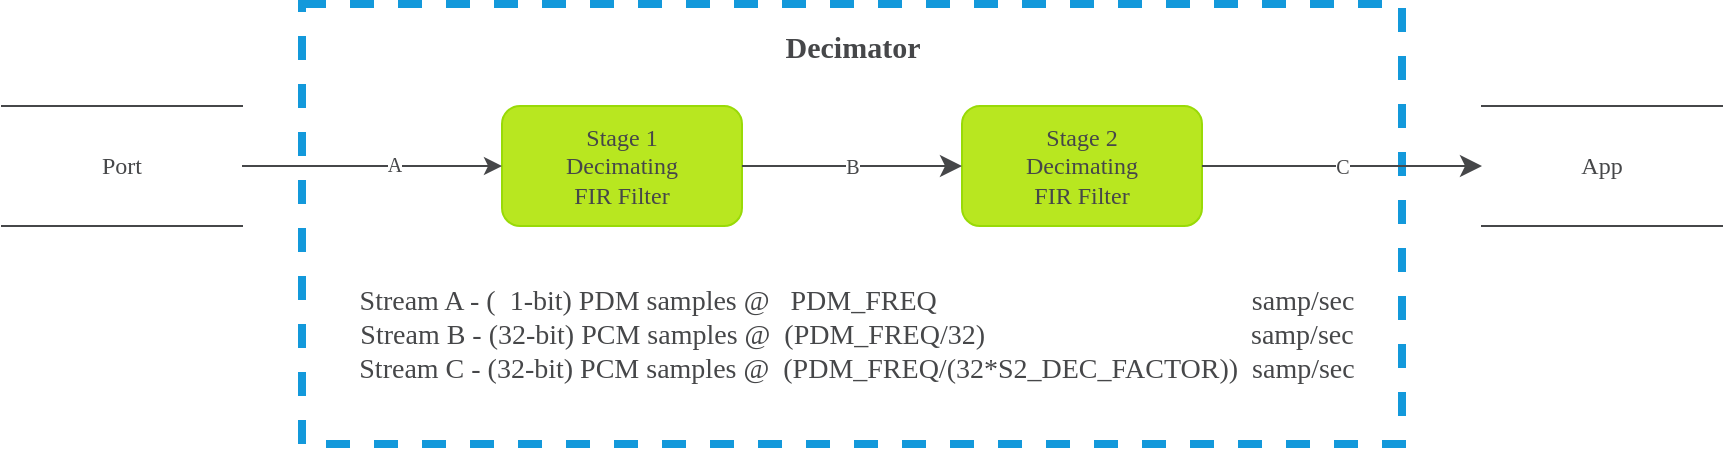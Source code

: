 <mxfile version="20.8.16" type="device"><diagram name="Page-1" id="5d7acffa-a066-3a61-03fe-96351882024d"><mxGraphModel dx="989" dy="581" grid="1" gridSize="10" guides="1" tooltips="1" connect="1" arrows="1" fold="1" page="1" pageScale="1" pageWidth="1100" pageHeight="850" background="#ffffff" math="0" shadow="0"><root><mxCell id="0"/><mxCell id="1" parent="0"/><mxCell id="41cEoVDqPym9zxKj4EL4-4" value="" style="rounded=0;whiteSpace=wrap;html=1;strokeColor=#1399DB;fontFamily=Arial Nova Light;fontColor=#464749;fillColor=none;strokeWidth=4;glass=0;align=center;dashed=1;" vertex="1" parent="1"><mxGeometry x="220" y="59" width="550" height="220" as="geometry"/></mxCell><mxCell id="41cEoVDqPym9zxKj4EL4-2" value="Stage 1&lt;br&gt;Decimating&lt;br&gt;FIR Filter" style="rounded=1;whiteSpace=wrap;html=1;strokeColor=#99DA07;fontFamily=Arial Nova Light;fontColor=#464749;fillColor=#B8E720;" vertex="1" parent="1"><mxGeometry x="320" y="110" width="120" height="60" as="geometry"/></mxCell><mxCell id="41cEoVDqPym9zxKj4EL4-3" value="Port" style="shape=partialRectangle;whiteSpace=wrap;html=1;left=0;right=0;fillColor=none;strokeColor=#464749;fontFamily=Arial Nova Light;fontColor=#464749;" vertex="1" parent="1"><mxGeometry x="70" y="110" width="120" height="60" as="geometry"/></mxCell><mxCell id="41cEoVDqPym9zxKj4EL4-6" value="Decimator" style="text;strokeColor=none;fillColor=none;html=1;fontSize=15;fontStyle=1;verticalAlign=middle;align=center;fontFamily=Arial Nova Light;fontColor=#464749;" vertex="1" parent="1"><mxGeometry x="445" y="60" width="100" height="40" as="geometry"/></mxCell><mxCell id="41cEoVDqPym9zxKj4EL4-7" value="Stage 2&lt;br style=&quot;border-color: var(--border-color);&quot;&gt;Decimating&lt;br style=&quot;border-color: var(--border-color);&quot;&gt;FIR Filter" style="rounded=1;whiteSpace=wrap;html=1;strokeColor=#99DA07;fontFamily=Arial Nova Light;fontColor=#464749;fillColor=#B8E720;" vertex="1" parent="1"><mxGeometry x="550" y="110" width="120" height="60" as="geometry"/></mxCell><mxCell id="41cEoVDqPym9zxKj4EL4-12" value="" style="edgeStyle=none;html=1;strokeColor=#464749;fontFamily=Arial Nova Light;fontSize=15;fontColor=#464749;fillColor=#D1D3D4;exitX=1;exitY=0.5;exitDx=0;exitDy=0;labelPosition=center;verticalLabelPosition=middle;align=center;verticalAlign=middle;" edge="1" parent="1" source="41cEoVDqPym9zxKj4EL4-3" target="41cEoVDqPym9zxKj4EL4-2"><mxGeometry relative="1" as="geometry"><mxPoint x="260.0" y="139.659" as="sourcePoint"/><mxPoint x="326.56" y="140.29" as="targetPoint"/><Array as="points"/></mxGeometry></mxCell><mxCell id="41cEoVDqPym9zxKj4EL4-13" value="A" style="edgeLabel;html=1;align=center;verticalAlign=middle;resizable=0;points=[];fontSize=10;fontFamily=Arial Nova Light;fontColor=#464749;" vertex="1" connectable="0" parent="41cEoVDqPym9zxKj4EL4-12"><mxGeometry x="0.159" y="1" relative="1" as="geometry"><mxPoint as="offset"/></mxGeometry></mxCell><mxCell id="41cEoVDqPym9zxKj4EL4-19" value="B" style="edgeStyle=elbowEdgeStyle;elbow=horizontal;endArrow=classic;html=1;curved=0;rounded=0;endSize=8;startSize=8;strokeColor=#464749;fontFamily=Arial Nova Light;fontSize=10;fontColor=#464749;fillColor=#FFFFFF;exitX=1;exitY=0.5;exitDx=0;exitDy=0;entryX=0;entryY=0.5;entryDx=0;entryDy=0;" edge="1" parent="1" source="41cEoVDqPym9zxKj4EL4-2" target="41cEoVDqPym9zxKj4EL4-7"><mxGeometry width="50" height="50" relative="1" as="geometry"><mxPoint x="540" y="140" as="sourcePoint"/><mxPoint x="590" y="90" as="targetPoint"/><Array as="points"><mxPoint x="460" y="150"/></Array></mxGeometry></mxCell><mxCell id="41cEoVDqPym9zxKj4EL4-23" value="App" style="shape=partialRectangle;whiteSpace=wrap;html=1;left=0;right=0;fillColor=none;strokeColor=#464749;fontFamily=Arial Nova Light;fontColor=#464749;" vertex="1" parent="1"><mxGeometry x="810" y="110" width="120" height="60" as="geometry"/></mxCell><mxCell id="41cEoVDqPym9zxKj4EL4-24" value="C" style="edgeStyle=elbowEdgeStyle;elbow=horizontal;endArrow=classic;html=1;curved=0;rounded=0;endSize=8;startSize=8;strokeColor=#464749;fontFamily=Arial Nova Light;fontSize=10;fontColor=#464749;fillColor=#FFFFFF;exitX=1;exitY=0.5;exitDx=0;exitDy=0;entryX=0;entryY=0.5;entryDx=0;entryDy=0;" edge="1" parent="1" source="41cEoVDqPym9zxKj4EL4-7" target="41cEoVDqPym9zxKj4EL4-23"><mxGeometry width="50" height="50" relative="1" as="geometry"><mxPoint x="670" y="139.66" as="sourcePoint"/><mxPoint x="780.0" y="139.66" as="targetPoint"/><Array as="points"><mxPoint x="720" y="149.66"/></Array></mxGeometry></mxCell><mxCell id="41cEoVDqPym9zxKj4EL4-25" value="&amp;nbsp; &amp;nbsp; Stream A - (&amp;nbsp; 1-bit) PDM samples @&amp;nbsp; &amp;nbsp;PDM_FREQ&amp;nbsp; &amp;nbsp; &amp;nbsp; &amp;nbsp; &amp;nbsp; &amp;nbsp; &amp;nbsp; &amp;nbsp; &amp;nbsp; &amp;nbsp; &amp;nbsp; &amp;nbsp; &amp;nbsp; &amp;nbsp; &amp;nbsp; &amp;nbsp; &amp;nbsp; &amp;nbsp; &amp;nbsp; &amp;nbsp; &amp;nbsp; &amp;nbsp; &amp;nbsp;samp/sec&lt;br&gt;&amp;nbsp; &amp;nbsp; Stream B - (32-bit) PCM samples @&amp;nbsp; (PDM_FREQ/32)&amp;nbsp; &amp;nbsp; &amp;nbsp; &amp;nbsp; &amp;nbsp; &amp;nbsp; &amp;nbsp; &amp;nbsp; &amp;nbsp; &amp;nbsp; &amp;nbsp; &amp;nbsp; &amp;nbsp; &amp;nbsp; &amp;nbsp; &amp;nbsp; &amp;nbsp; &amp;nbsp; &amp;nbsp; samp/sec&lt;br&gt;&amp;nbsp; &amp;nbsp; Stream C - (32-bit) PCM samples @&amp;nbsp; (PDM_FREQ/(32*S2_DEC_FACTOR))&amp;nbsp; samp/sec" style="text;strokeColor=none;fillColor=none;fontSize=14;fontStyle=0;verticalAlign=middle;align=center;fontFamily=Arial Nova Light;fontColor=#464749;html=1;labelPosition=center;verticalLabelPosition=middle;" vertex="1" parent="1"><mxGeometry x="230" y="190" width="520" height="70" as="geometry"/></mxCell></root></mxGraphModel></diagram></mxfile>
